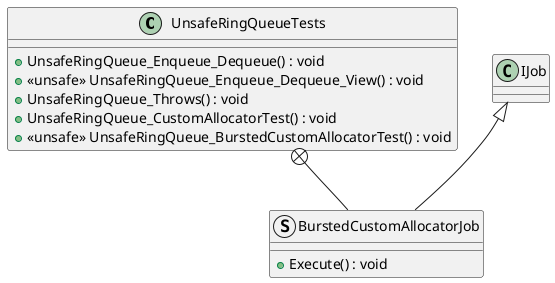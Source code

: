 @startuml
class UnsafeRingQueueTests {
    + UnsafeRingQueue_Enqueue_Dequeue() : void
    + <<unsafe>> UnsafeRingQueue_Enqueue_Dequeue_View() : void
    + UnsafeRingQueue_Throws() : void
    + UnsafeRingQueue_CustomAllocatorTest() : void
    + <<unsafe>> UnsafeRingQueue_BurstedCustomAllocatorTest() : void
}
struct BurstedCustomAllocatorJob {
    + Execute() : void
}
UnsafeRingQueueTests +-- BurstedCustomAllocatorJob
IJob <|-- BurstedCustomAllocatorJob
@enduml
